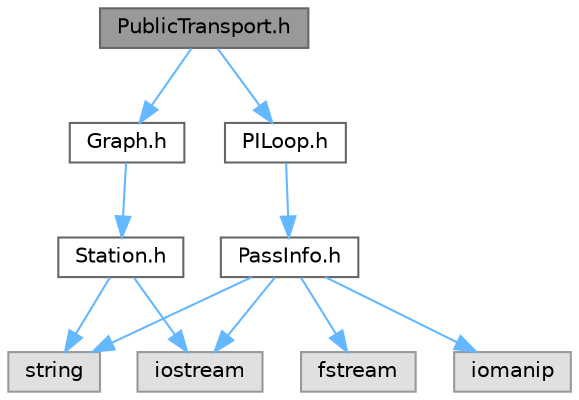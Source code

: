 digraph "PublicTransport.h"
{
 // LATEX_PDF_SIZE
  bgcolor="transparent";
  edge [fontname=Helvetica,fontsize=10,labelfontname=Helvetica,labelfontsize=10];
  node [fontname=Helvetica,fontsize=10,shape=box,height=0.2,width=0.4];
  Node1 [label="PublicTransport.h",height=0.2,width=0.4,color="gray40", fillcolor="grey60", style="filled", fontcolor="black",tooltip=" "];
  Node1 -> Node2 [color="steelblue1",style="solid"];
  Node2 [label="Graph.h",height=0.2,width=0.4,color="grey40", fillcolor="white", style="filled",URL="$_graph_8h.html",tooltip=" "];
  Node2 -> Node3 [color="steelblue1",style="solid"];
  Node3 [label="Station.h",height=0.2,width=0.4,color="grey40", fillcolor="white", style="filled",URL="$_station_8h.html",tooltip=" "];
  Node3 -> Node4 [color="steelblue1",style="solid"];
  Node4 [label="string",height=0.2,width=0.4,color="grey60", fillcolor="#E0E0E0", style="filled",tooltip=" "];
  Node3 -> Node5 [color="steelblue1",style="solid"];
  Node5 [label="iostream",height=0.2,width=0.4,color="grey60", fillcolor="#E0E0E0", style="filled",tooltip=" "];
  Node1 -> Node6 [color="steelblue1",style="solid"];
  Node6 [label="PILoop.h",height=0.2,width=0.4,color="grey40", fillcolor="white", style="filled",URL="$_p_i_loop_8h.html",tooltip=" "];
  Node6 -> Node7 [color="steelblue1",style="solid"];
  Node7 [label="PassInfo.h",height=0.2,width=0.4,color="grey40", fillcolor="white", style="filled",URL="$_pass_info_8h.html",tooltip=" "];
  Node7 -> Node4 [color="steelblue1",style="solid"];
  Node7 -> Node5 [color="steelblue1",style="solid"];
  Node7 -> Node8 [color="steelblue1",style="solid"];
  Node8 [label="fstream",height=0.2,width=0.4,color="grey60", fillcolor="#E0E0E0", style="filled",tooltip=" "];
  Node7 -> Node9 [color="steelblue1",style="solid"];
  Node9 [label="iomanip",height=0.2,width=0.4,color="grey60", fillcolor="#E0E0E0", style="filled",tooltip=" "];
}
